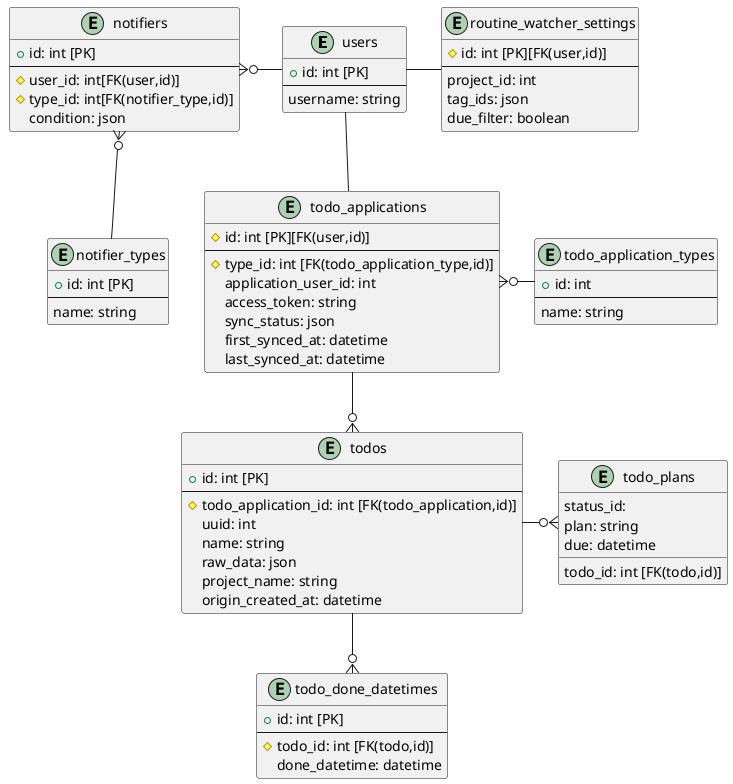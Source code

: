 @startuml
'https://plantuml.com/class-diagram

hide empty members

entity users {
+id: int [PK]
--
username: string
}

entity todo_applications {
# id: int [PK][FK(user,id)]
--
# type_id: int [FK(todo_application_type,id)]
application_user_id: int
access_token: string
sync_status: json
first_synced_at: datetime
last_synced_at: datetime
}

entity todo_application_types {
+ id: int
--
name: string
}

entity todos {
+id: int [PK]
--
#todo_application_id: int [FK(todo_application,id)]
uuid: int
name: string
raw_data: json
project_name: string
origin_created_at: datetime
}

entity todo_plans {
todo_id: int [FK(todo,id)]
status_id:
plan: string
due: datetime
}

entity todo_done_datetimes {
+id: int [PK]
--
#todo_id: int [FK(todo,id)]
done_datetime: datetime
}

entity routine_watcher_settings {
# id: int [PK][FK(user,id)]
--
project_id: int
tag_ids: json
due_filter: boolean
}

entity notifiers {
+ id: int [PK]
--
# user_id: int[FK(user,id)]
# type_id: int[FK(notifier_type,id)]
condition: json
}

entity notifier_types {
+ id: int [PK]
--
name: string
}

users -- todo_applications
users - routine_watcher_settings
users -left-o{ notifiers
notifiers }o-- notifier_types

todo_applications }o- todo_application_types
todo_applications --o{ todos
todos --o{ todo_done_datetimes
todos -o{ todo_plans

@enduml
